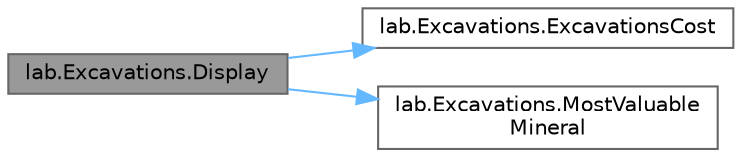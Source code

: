 digraph "lab.Excavations.Display"
{
 // LATEX_PDF_SIZE
  bgcolor="transparent";
  edge [fontname=Helvetica,fontsize=10,labelfontname=Helvetica,labelfontsize=10];
  node [fontname=Helvetica,fontsize=10,shape=box,height=0.2,width=0.4];
  rankdir="LR";
  Node1 [label="lab.Excavations.Display",height=0.2,width=0.4,color="gray40", fillcolor="grey60", style="filled", fontcolor="black",tooltip="выводит содержимое класса"];
  Node1 -> Node2 [color="steelblue1",style="solid"];
  Node2 [label="lab.Excavations.ExcavationsCost",height=0.2,width=0.4,color="grey40", fillcolor="white", style="filled",URL="$classlab_1_1_excavations.html#a890ed4b82e553b7fc30ced610d5a1270",tooltip=" "];
  Node1 -> Node3 [color="steelblue1",style="solid"];
  Node3 [label="lab.Excavations.MostValuable\lMineral",height=0.2,width=0.4,color="grey40", fillcolor="white", style="filled",URL="$classlab_1_1_excavations.html#a11c356d0eaf059c51ef01f6bd7bae42d",tooltip=" "];
}
